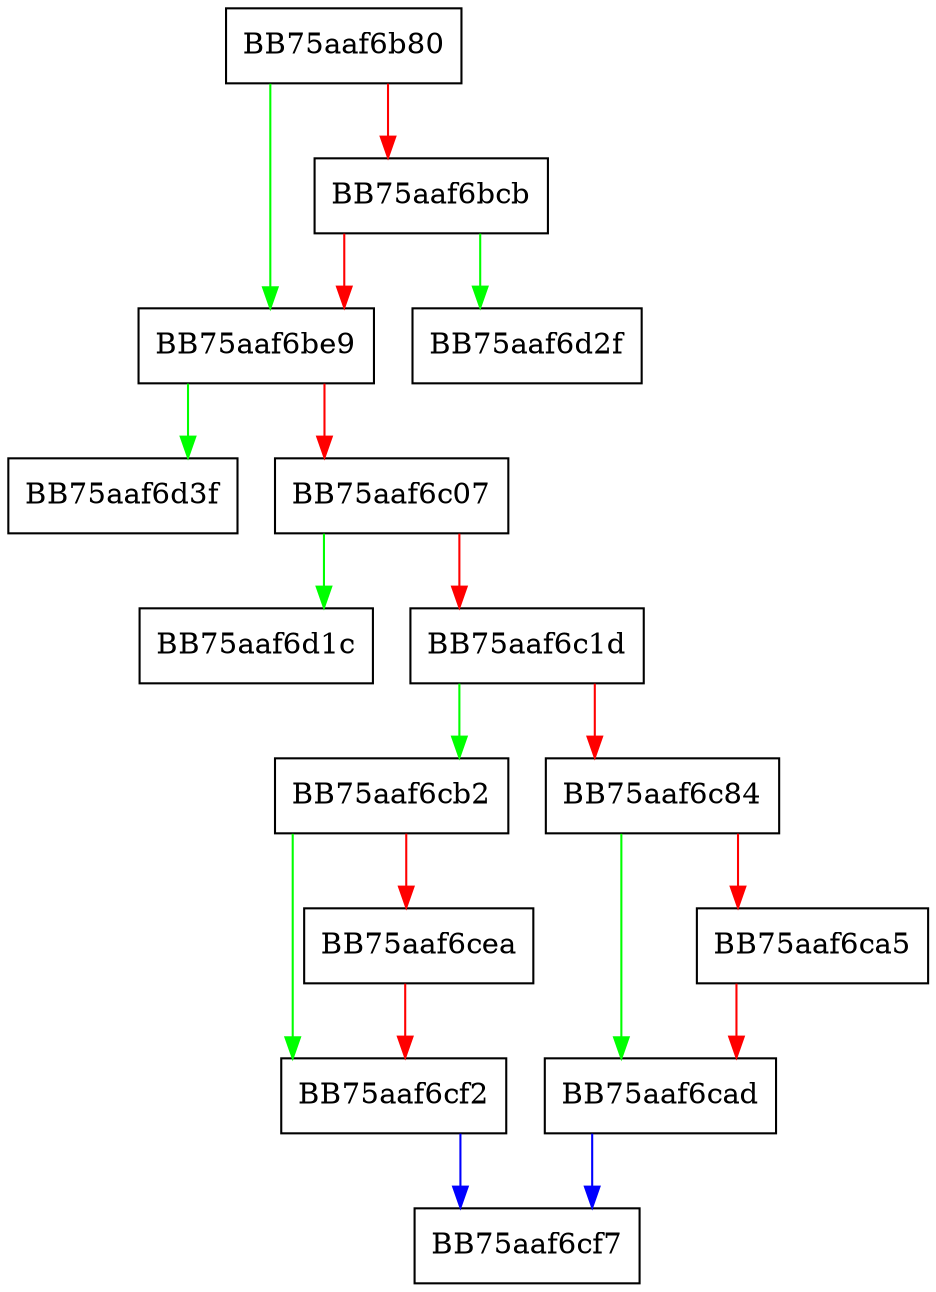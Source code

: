 digraph mp_lua_api_GetMotwHostUrlForFile {
  node [shape="box"];
  graph [splines=ortho];
  BB75aaf6b80 -> BB75aaf6be9 [color="green"];
  BB75aaf6b80 -> BB75aaf6bcb [color="red"];
  BB75aaf6bcb -> BB75aaf6d2f [color="green"];
  BB75aaf6bcb -> BB75aaf6be9 [color="red"];
  BB75aaf6be9 -> BB75aaf6d3f [color="green"];
  BB75aaf6be9 -> BB75aaf6c07 [color="red"];
  BB75aaf6c07 -> BB75aaf6d1c [color="green"];
  BB75aaf6c07 -> BB75aaf6c1d [color="red"];
  BB75aaf6c1d -> BB75aaf6cb2 [color="green"];
  BB75aaf6c1d -> BB75aaf6c84 [color="red"];
  BB75aaf6c84 -> BB75aaf6cad [color="green"];
  BB75aaf6c84 -> BB75aaf6ca5 [color="red"];
  BB75aaf6ca5 -> BB75aaf6cad [color="red"];
  BB75aaf6cad -> BB75aaf6cf7 [color="blue"];
  BB75aaf6cb2 -> BB75aaf6cf2 [color="green"];
  BB75aaf6cb2 -> BB75aaf6cea [color="red"];
  BB75aaf6cea -> BB75aaf6cf2 [color="red"];
  BB75aaf6cf2 -> BB75aaf6cf7 [color="blue"];
}
